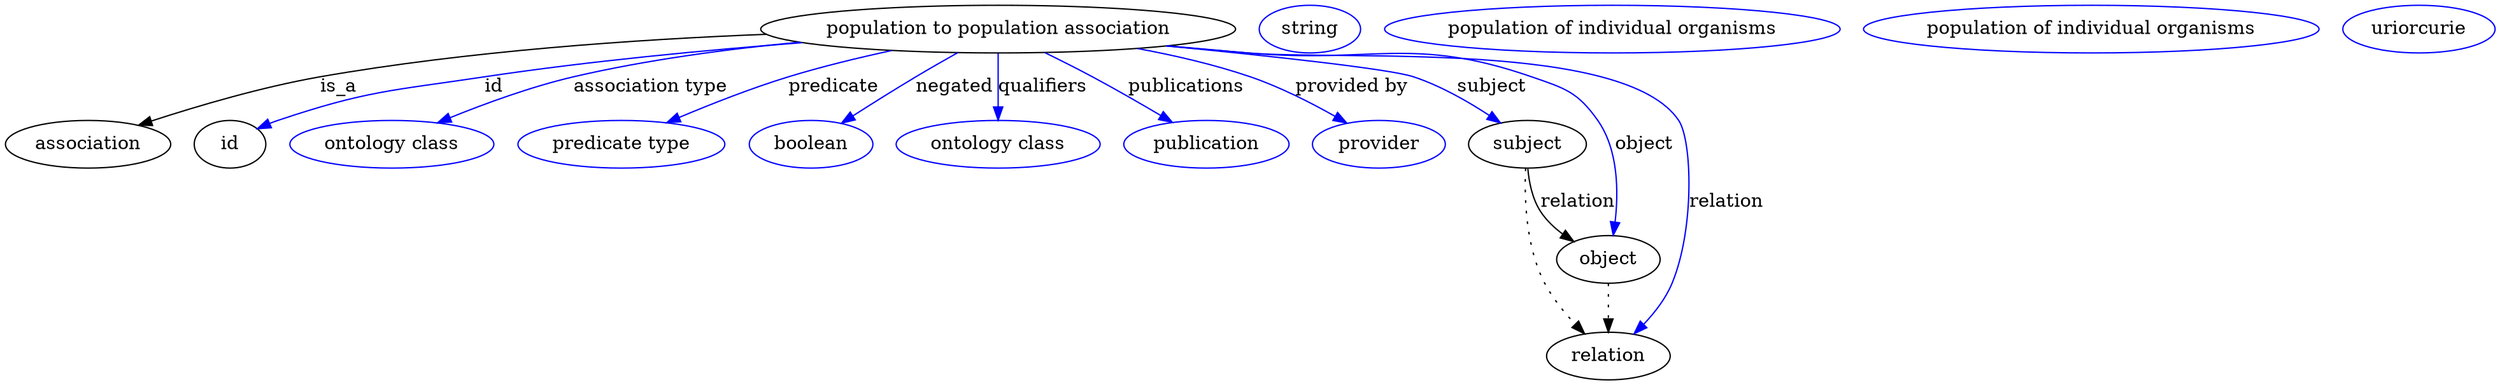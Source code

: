 digraph {
	graph [bb="0,0,1531.5,283"];
	node [label="\N"];
	"population to population association"	 [height=0.5,
		label="population to population association",
		pos="627.05,265",
		width=3.8635];
	association	 [height=0.5,
		pos="50.046,178",
		width=1.3902];
	"population to population association" -> association	 [label=is_a,
		lp="226.05,221.5",
		pos="e,84.578,191.04 492.44,260.46 411.46,255.95 306.64,246.95 215.05,229 173.31,220.82 127.18,206.05 94.328,194.51"];
	id	 [height=0.5,
		pos="145.05,178",
		width=0.75];
	"population to population association" -> id	 [color=blue,
		label=id,
		lp="327.55,221.5",
		pos="e,166,189.51 513.26,254.64 455.73,248.62 384.93,240.03 322.05,229 258.65,217.88 241.57,217.87 181.05,196 179.17,195.32 177.27,194.57 \
175.37,193.78",
		style=solid];
	"association type"	 [color=blue,
		height=0.5,
		label="ontology class",
		pos="252.05,178",
		width=1.7151];
	"population to population association" -> "association type"	 [color=blue,
		label="association type",
		lp="424.05,221.5",
		pos="e,284.47,193.38 514.95,254.3 472.27,248.76 423.47,240.64 380.05,229 350.47,221.07 318.47,208.32 293.86,197.55",
		style=solid];
	predicate	 [color=blue,
		height=0.5,
		label="predicate type",
		pos="392.05,178",
		width=1.679];
	"population to population association" -> predicate	 [color=blue,
		label=predicate,
		lp="532.05,221.5",
		pos="e,423.82,193.39 567.35,248.7 547.95,242.98 526.42,236.17 507.05,229 482.07,219.76 454.79,207.75 433.07,197.7",
		style=solid];
	negated	 [color=blue,
		height=0.5,
		label=boolean,
		pos="509.05,178",
		width=1.0652];
	"population to population association" -> negated	 [color=blue,
		label=negated,
		lp="597.55,221.5",
		pos="e,530.02,193.46 602.88,247.18 584.12,233.35 558.04,214.12 538.13,199.44",
		style=solid];
	qualifiers	 [color=blue,
		height=0.5,
		label="ontology class",
		pos="627.05,178",
		width=1.7151];
	"population to population association" -> qualifiers	 [color=blue,
		label=qualifiers,
		lp="653.05,221.5",
		pos="e,627.05,196 627.05,246.97 627.05,235.19 627.05,219.56 627.05,206.16",
		style=solid];
	publications	 [color=blue,
		height=0.5,
		label=publication,
		pos="757.05,178",
		width=1.3902];
	"population to population association" -> publications	 [color=blue,
		label=publications,
		lp="737.55,221.5",
		pos="e,734.18,194.04 655.08,247.23 664.05,241.47 674,235.02 683.05,229 697.22,219.57 712.75,208.91 725.91,199.79",
		style=solid];
	"provided by"	 [color=blue,
		height=0.5,
		label=provider,
		pos="865.05,178",
		width=1.1193];
	"population to population association" -> "provided by"	 [color=blue,
		label="provided by",
		lp="839.05,221.5",
		pos="e,842.61,193.04 705.88,250.09 728.61,244.66 753.16,237.67 775.05,229 795.47,220.91 816.93,208.9 833.77,198.57",
		style=solid];
	subject	 [height=0.5,
		pos="959.05,178",
		width=0.99297];
	"population to population association" -> subject	 [color=blue,
		label=subject,
		lp="927.55,221.5",
		pos="e,939.43,193.26 727.27,252.46 790.11,244.26 861.82,234.15 876.05,229 895.59,221.93 915.49,209.89 930.91,199.29",
		style=solid];
	object	 [height=0.5,
		pos="1016,91",
		width=0.9027];
	"population to population association" -> object	 [color=blue,
		label=object,
		lp="1035,178",
		pos="e,1019,109.23 727.72,252.49 743.55,250.6 759.74,248.71 775.05,247 853.19,238.25 876.64,254.44 951.05,229 977.3,220.02 987.81,218.5 \
1004,196 1020,173.91 1021.5,142.12 1019.9,119.31",
		style=solid];
	relation	 [height=0.5,
		pos="1016,18",
		width=1.0471];
	"population to population association" -> relation	 [color=blue,
		label=relation,
		lp="1096,134.5",
		pos="e,1032.9,34.648 726.9,252.38 742.99,250.48 759.47,248.62 775.05,247 838.17,240.43 1021.3,249.13 1056,196 1086,150.24 1074.3,124.89 \
1057,73 1053.4,61.922 1046.5,51.266 1039.4,42.331",
		style=solid];
	association_id	 [color=blue,
		height=0.5,
		label=string,
		pos="815.05,265",
		width=0.84854];
	subject -> object	 [label=relation,
		lp="996.05,134.5",
		pos="e,995.53,105.27 962.18,159.97 964.56,149.7 968.56,136.95 975.05,127 978.57,121.58 983.13,116.49 987.93,111.95"];
	subject -> relation	 [pos="e,1000.6,34.585 958.92,159.72 959.42,138.09 962.32,101.44 975.05,73 979.89,62.18 987.16,51.46 994.25,42.397",
		style=dotted];
	"population to population association_subject"	 [color=blue,
		height=0.5,
		label="population of individual organisms",
		pos="999.05,265",
		width=3.7552];
	object -> relation	 [pos="e,1016,36.09 1016,72.955 1016,64.883 1016,55.176 1016,46.182",
		style=dotted];
	"population to population association_object"	 [color=blue,
		height=0.5,
		label="population of individual organisms",
		pos="1287,265",
		width=3.7552];
	"population to population association_relation"	 [color=blue,
		height=0.5,
		label=uriorcurie,
		pos="1486,265",
		width=1.2638];
}
